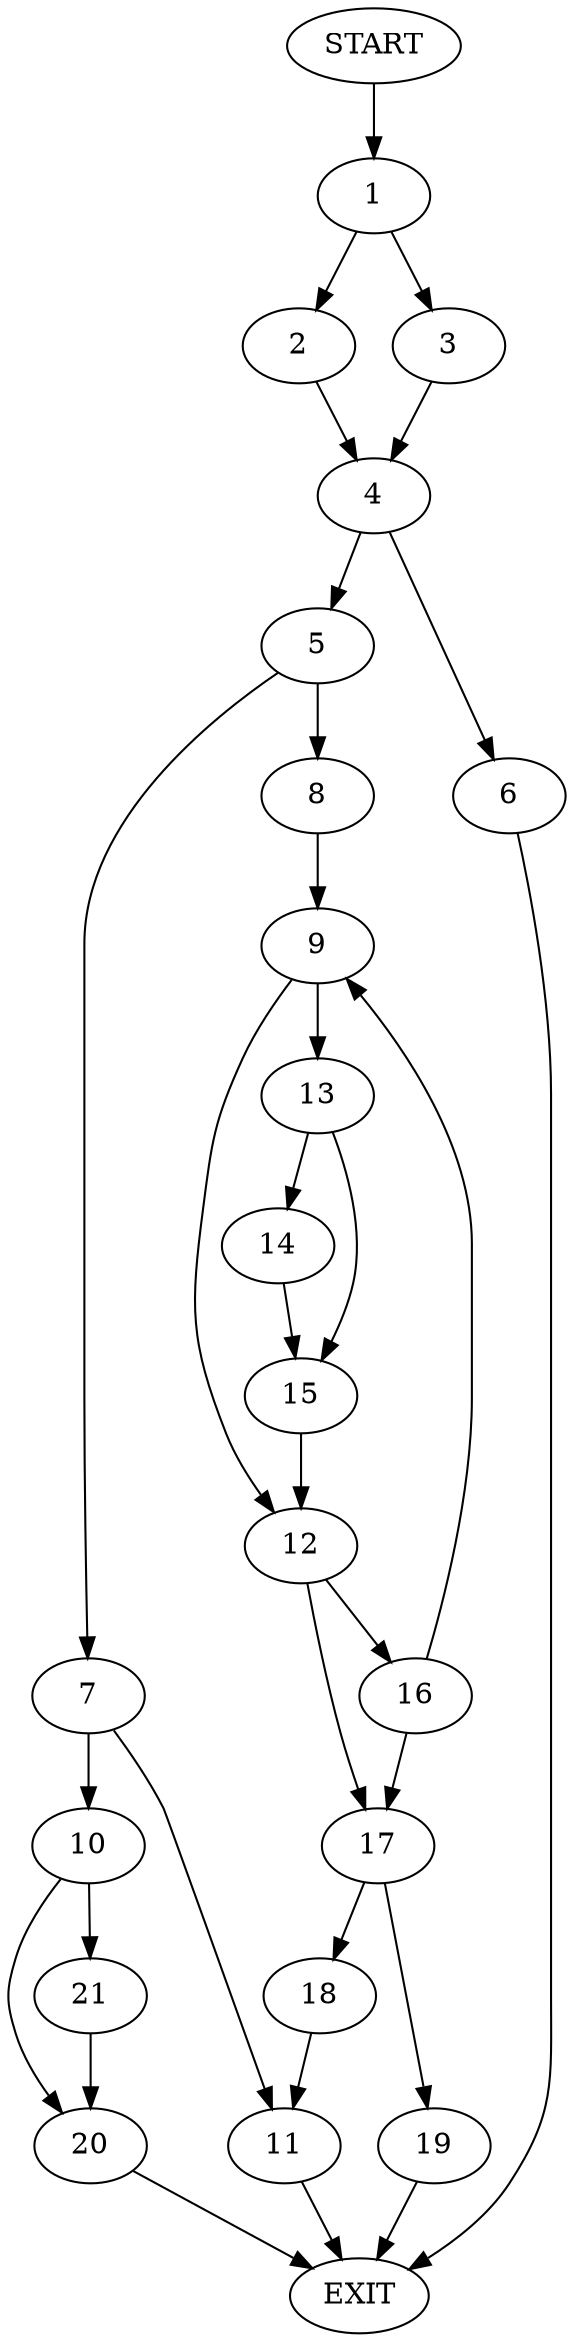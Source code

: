 digraph {
0 [label="START"]
22 [label="EXIT"]
0 -> 1
1 -> 2
1 -> 3
3 -> 4
2 -> 4
4 -> 5
4 -> 6
6 -> 22
5 -> 7
5 -> 8
8 -> 9
7 -> 10
7 -> 11
9 -> 12
9 -> 13
13 -> 14
13 -> 15
12 -> 16
12 -> 17
15 -> 12
14 -> 15
16 -> 9
16 -> 17
17 -> 18
17 -> 19
19 -> 22
18 -> 11
11 -> 22
10 -> 20
10 -> 21
20 -> 22
21 -> 20
}

